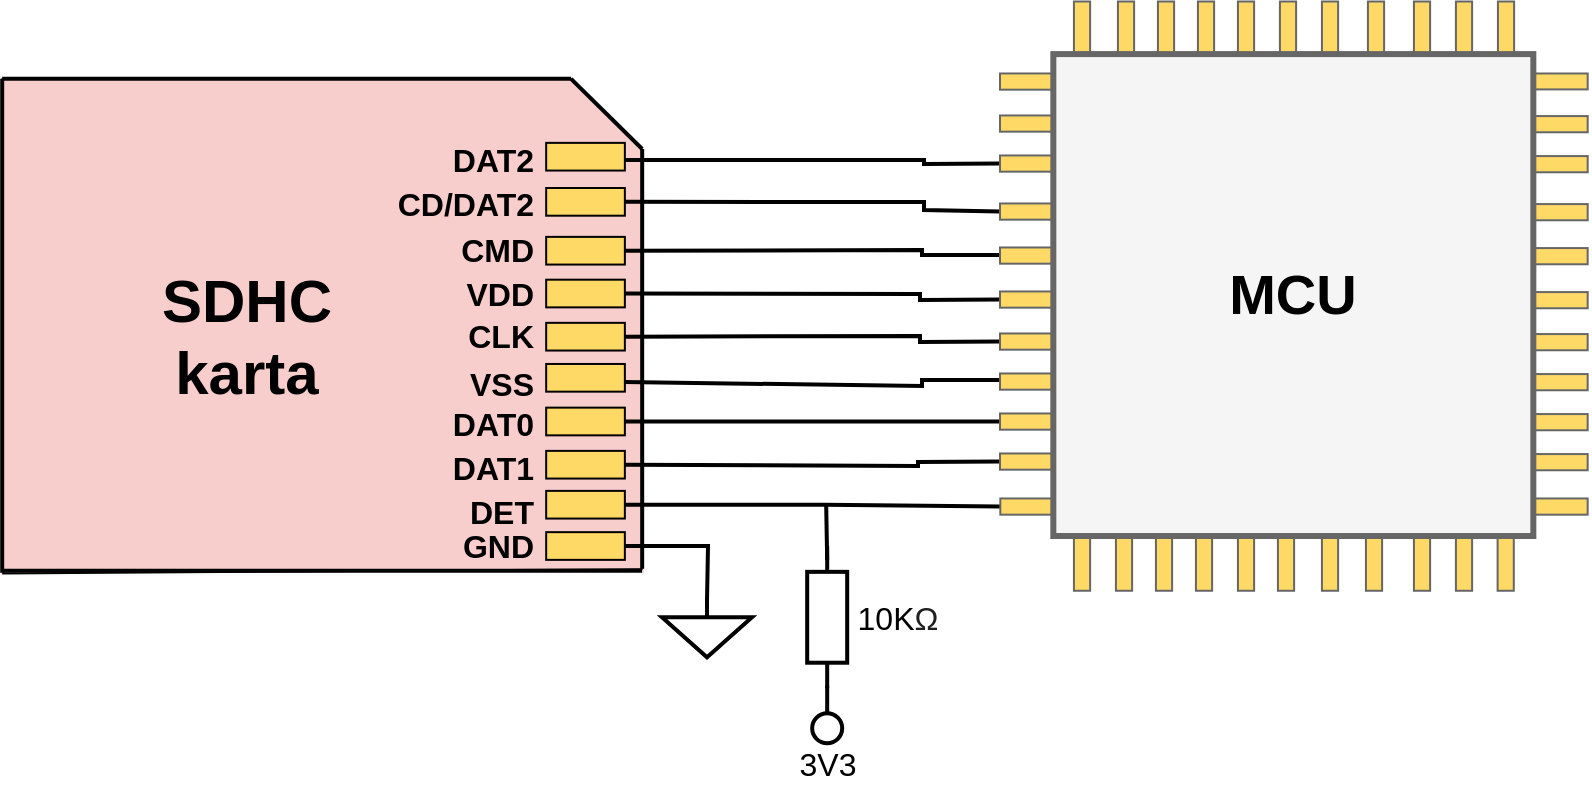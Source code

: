 <mxfile version="26.2.2">
  <diagram name="Page-1" id="grxjmBSZ66YvxdyVK8vT">
    <mxGraphModel dx="1298" dy="765" grid="0" gridSize="10" guides="1" tooltips="1" connect="1" arrows="1" fold="1" page="1" pageScale="1" pageWidth="1169" pageHeight="827" math="0" shadow="0">
      <root>
        <mxCell id="0" />
        <mxCell id="1" parent="0" />
        <mxCell id="pv6o5KpTnsOTxaIWQSOI-92" value="" style="endArrow=none;html=1;rounded=0;strokeWidth=2;" parent="1" edge="1">
          <mxGeometry width="50" height="50" relative="1" as="geometry">
            <mxPoint x="591.09" y="507.43" as="sourcePoint" />
            <mxPoint x="591.59" y="535.14" as="targetPoint" />
          </mxGeometry>
        </mxCell>
        <mxCell id="pv6o5KpTnsOTxaIWQSOI-93" value="" style="pointerEvents=1;verticalLabelPosition=bottom;shadow=0;dashed=0;align=center;html=1;verticalAlign=top;shape=mxgraph.electrical.resistors.resistor_1;rotation=90;strokeWidth=2;" parent="1" vertex="1">
          <mxGeometry x="556.09" y="553.64" width="71" height="20" as="geometry" />
        </mxCell>
        <mxCell id="pv6o5KpTnsOTxaIWQSOI-94" value="&lt;font style=&quot;font-size: 16px;&quot;&gt;10K&lt;/font&gt;&lt;span style=&quot;color: rgb(31, 31, 31); font-family: &amp;quot;Google Sans&amp;quot;, Arial, sans-serif; font-size: 16px; text-align: start; background-color: rgb(255, 255, 255);&quot;&gt;Ω&lt;/span&gt;" style="text;html=1;align=center;verticalAlign=middle;whiteSpace=wrap;rounded=0;" parent="1" vertex="1">
          <mxGeometry x="596.59" y="548.64" width="60" height="30" as="geometry" />
        </mxCell>
        <mxCell id="pv6o5KpTnsOTxaIWQSOI-95" value="&lt;font style=&quot;font-size: 16px;&quot;&gt;3V3&lt;/font&gt;" style="text;html=1;align=center;verticalAlign=middle;whiteSpace=wrap;rounded=0;" parent="1" vertex="1">
          <mxGeometry x="561.59" y="622.14" width="60" height="30" as="geometry" />
        </mxCell>
        <mxCell id="pv6o5KpTnsOTxaIWQSOI-96" value="" style="endArrow=none;html=1;rounded=0;entryX=0.98;entryY=0.5;entryDx=0;entryDy=0;entryPerimeter=0;exitX=0.5;exitY=0;exitDx=0;exitDy=0;strokeWidth=2;" parent="1" source="pv6o5KpTnsOTxaIWQSOI-101" target="pv6o5KpTnsOTxaIWQSOI-93" edge="1">
          <mxGeometry width="50" height="50" relative="1" as="geometry">
            <mxPoint x="591.59" y="609.14" as="sourcePoint" />
            <mxPoint x="603.59" y="560.14" as="targetPoint" />
          </mxGeometry>
        </mxCell>
        <mxCell id="pv6o5KpTnsOTxaIWQSOI-99" value="" style="pointerEvents=1;verticalLabelPosition=bottom;shadow=0;dashed=0;align=center;html=1;verticalAlign=top;shape=mxgraph.electrical.signal_sources.signal_ground;strokeWidth=2;" parent="1" vertex="1">
          <mxGeometry x="509.0" y="553.64" width="45" height="30" as="geometry" />
        </mxCell>
        <mxCell id="pv6o5KpTnsOTxaIWQSOI-101" value="" style="verticalLabelPosition=bottom;shadow=0;dashed=0;align=center;html=1;verticalAlign=top;strokeWidth=2;shape=ellipse;perimeter=ellipsePerimeter;" parent="1" vertex="1">
          <mxGeometry x="584.09" y="611.64" width="15" height="15" as="geometry" />
        </mxCell>
        <mxCell id="pv6o5KpTnsOTxaIWQSOI-102" value="" style="group;fillColor=#f8cecc;strokeColor=#b85450;container=0;" parent="1" vertex="1" connectable="0">
          <mxGeometry x="179.09" y="294.43" width="320" height="247.36" as="geometry" />
        </mxCell>
        <mxCell id="pv6o5KpTnsOTxaIWQSOI-103" value="" style="triangle;whiteSpace=wrap;html=1;rotation=80;strokeColor=#FFFFFF;container=0;" parent="1" vertex="1">
          <mxGeometry x="473.77" y="268" width="58" height="81" as="geometry" />
        </mxCell>
        <mxCell id="pv6o5KpTnsOTxaIWQSOI-105" value="" style="rounded=0;whiteSpace=wrap;html=1;strokeColor=#FFFFFF;container=0;" parent="1" vertex="1">
          <mxGeometry x="455.09" y="540.43" width="44" height="31.69" as="geometry" />
        </mxCell>
        <mxCell id="pv6o5KpTnsOTxaIWQSOI-106" value="" style="rounded=0;whiteSpace=wrap;html=1;strokeColor=#FFFFFF;container=0;" parent="1" vertex="1">
          <mxGeometry x="411.09" y="540.43" width="44" height="31.69" as="geometry" />
        </mxCell>
        <mxCell id="pv6o5KpTnsOTxaIWQSOI-107" value="" style="rounded=0;whiteSpace=wrap;html=1;strokeColor=#FFFFFF;container=0;" parent="1" vertex="1">
          <mxGeometry x="367.09" y="540.43" width="44" height="31.69" as="geometry" />
        </mxCell>
        <mxCell id="pv6o5KpTnsOTxaIWQSOI-108" value="" style="rounded=0;whiteSpace=wrap;html=1;strokeColor=#FFFFFF;container=0;" parent="1" vertex="1">
          <mxGeometry x="323.09" y="540.43" width="44" height="31.69" as="geometry" />
        </mxCell>
        <mxCell id="pv6o5KpTnsOTxaIWQSOI-109" value="" style="rounded=0;whiteSpace=wrap;html=1;strokeColor=#FFFFFF;container=0;" parent="1" vertex="1">
          <mxGeometry x="279.09" y="540.43" width="44" height="31.69" as="geometry" />
        </mxCell>
        <mxCell id="pv6o5KpTnsOTxaIWQSOI-110" value="" style="rounded=0;whiteSpace=wrap;html=1;strokeColor=#FFFFFF;container=0;" parent="1" vertex="1">
          <mxGeometry x="235.09" y="540.43" width="44" height="31.69" as="geometry" />
        </mxCell>
        <mxCell id="pv6o5KpTnsOTxaIWQSOI-111" value="" style="rounded=0;whiteSpace=wrap;html=1;strokeColor=#FFFFFF;container=0;" parent="1" vertex="1">
          <mxGeometry x="201.09" y="540.43" width="44" height="31.69" as="geometry" />
        </mxCell>
        <mxCell id="pv6o5KpTnsOTxaIWQSOI-112" value="" style="rounded=0;whiteSpace=wrap;html=1;strokeColor=#FFFFFF;container=0;" parent="1" vertex="1">
          <mxGeometry x="179.09" y="540.43" width="44" height="31.69" as="geometry" />
        </mxCell>
        <mxCell id="pv6o5KpTnsOTxaIWQSOI-113" value="" style="endArrow=none;html=1;rounded=0;exitX=1;exitY=0;exitDx=0;exitDy=0;strokeWidth=2;" parent="1" source="pv6o5KpTnsOTxaIWQSOI-105" edge="1">
          <mxGeometry width="50" height="50" relative="1" as="geometry">
            <mxPoint x="364.09" y="573.43" as="sourcePoint" />
            <mxPoint x="179.09" y="540.43" as="targetPoint" />
          </mxGeometry>
        </mxCell>
        <mxCell id="pv6o5KpTnsOTxaIWQSOI-114" value="" style="endArrow=none;html=1;rounded=0;exitX=-0.002;exitY=0.014;exitDx=0;exitDy=0;exitPerimeter=0;" parent="1" source="pv6o5KpTnsOTxaIWQSOI-112" edge="1">
          <mxGeometry width="50" height="50" relative="1" as="geometry">
            <mxPoint x="179.09" y="540.43" as="sourcePoint" />
            <mxPoint x="179.09" y="518.43" as="targetPoint" />
          </mxGeometry>
        </mxCell>
        <mxCell id="pv6o5KpTnsOTxaIWQSOI-3" value="" style="rounded=0;whiteSpace=wrap;html=1;container=0;fillColor=#FFD966;strokeColor=#000000;" parent="1" vertex="1">
          <mxGeometry x="451.09" y="326.43" width="39.34" height="13.85" as="geometry" />
        </mxCell>
        <mxCell id="pv6o5KpTnsOTxaIWQSOI-10" value="" style="endArrow=none;html=1;rounded=0;entryX=0;entryY=1;entryDx=0;entryDy=0;strokeWidth=2;" parent="1" edge="1">
          <mxGeometry width="50" height="50" relative="1" as="geometry">
            <mxPoint x="179.09" y="541.43" as="sourcePoint" />
            <mxPoint x="179.09" y="294.43" as="targetPoint" />
          </mxGeometry>
        </mxCell>
        <mxCell id="pv6o5KpTnsOTxaIWQSOI-11" value="" style="endArrow=none;html=1;rounded=0;exitX=1;exitY=1;exitDx=0;exitDy=0;" parent="1" edge="1">
          <mxGeometry width="50" height="50" relative="1" as="geometry">
            <mxPoint x="179.09" y="541.79" as="sourcePoint" />
            <mxPoint x="499.09" y="539.6" as="targetPoint" />
          </mxGeometry>
        </mxCell>
        <mxCell id="pv6o5KpTnsOTxaIWQSOI-12" value="" style="endArrow=none;html=1;rounded=0;strokeWidth=2;" parent="1" edge="1">
          <mxGeometry width="50" height="50" relative="1" as="geometry">
            <mxPoint x="179.09" y="294.43" as="sourcePoint" />
            <mxPoint x="463.534" y="294.43" as="targetPoint" />
          </mxGeometry>
        </mxCell>
        <mxCell id="pv6o5KpTnsOTxaIWQSOI-13" value="" style="endArrow=none;html=1;rounded=0;strokeWidth=2;" parent="1" edge="1">
          <mxGeometry width="50" height="50" relative="1" as="geometry">
            <mxPoint x="499.09" y="329.478" as="sourcePoint" />
            <mxPoint x="463.534" y="294.43" as="targetPoint" />
          </mxGeometry>
        </mxCell>
        <mxCell id="pv6o5KpTnsOTxaIWQSOI-14" value="" style="endArrow=none;html=1;rounded=0;strokeWidth=2;" parent="1" edge="1">
          <mxGeometry width="50" height="50" relative="1" as="geometry">
            <mxPoint x="499.09" y="539.43" as="sourcePoint" />
            <mxPoint x="499.09" y="329.478" as="targetPoint" />
          </mxGeometry>
        </mxCell>
        <mxCell id="pv6o5KpTnsOTxaIWQSOI-67" value="&lt;font style=&quot;font-size: 30px;&quot;&gt;&lt;b style=&quot;&quot;&gt;SDHC&lt;/b&gt;&lt;/font&gt;&lt;div&gt;&lt;font style=&quot;font-size: 30px;&quot;&gt;&lt;b style=&quot;&quot;&gt;karta&lt;/b&gt;&lt;/font&gt;&lt;/div&gt;" style="text;html=1;align=center;verticalAlign=middle;whiteSpace=wrap;rounded=0;container=0;" parent="1" vertex="1">
          <mxGeometry x="198.59" y="367.06" width="205" height="112.56" as="geometry" />
        </mxCell>
        <mxCell id="pv6o5KpTnsOTxaIWQSOI-77" value="&lt;b&gt;&lt;font style=&quot;font-size: 16px;&quot;&gt;DAT2&lt;/font&gt;&lt;/b&gt;" style="text;html=1;align=right;verticalAlign=middle;whiteSpace=wrap;rounded=0;container=0;" parent="1" vertex="1">
          <mxGeometry x="387.09" y="318.282" width="60" height="32.471" as="geometry" />
        </mxCell>
        <mxCell id="pv6o5KpTnsOTxaIWQSOI-78" value="&lt;b&gt;&lt;font style=&quot;font-size: 16px;&quot;&gt;CD/DAT2&lt;/font&gt;&lt;/b&gt;" style="text;html=1;align=right;verticalAlign=middle;whiteSpace=wrap;rounded=0;container=0;" parent="1" vertex="1">
          <mxGeometry x="371.09" y="340.959" width="76" height="32.471" as="geometry" />
        </mxCell>
        <mxCell id="pv6o5KpTnsOTxaIWQSOI-79" value="&lt;span style=&quot;font-size: 16px;&quot;&gt;&lt;b&gt;CMD&lt;/b&gt;&lt;/span&gt;" style="text;html=1;align=right;verticalAlign=middle;whiteSpace=wrap;rounded=0;container=0;" parent="1" vertex="1">
          <mxGeometry x="371.09" y="364.121" width="76" height="32.471" as="geometry" />
        </mxCell>
        <mxCell id="pv6o5KpTnsOTxaIWQSOI-80" value="&lt;span style=&quot;font-size: 16px;&quot;&gt;&lt;b&gt;VDD&lt;/b&gt;&lt;/span&gt;" style="text;html=1;align=right;verticalAlign=middle;whiteSpace=wrap;rounded=0;container=0;" parent="1" vertex="1">
          <mxGeometry x="371.09" y="385.531" width="76" height="32.471" as="geometry" />
        </mxCell>
        <mxCell id="pv6o5KpTnsOTxaIWQSOI-81" value="&lt;span style=&quot;font-size: 16px;&quot;&gt;&lt;b&gt;CLK&lt;/b&gt;&lt;/span&gt;" style="text;html=1;align=right;verticalAlign=middle;whiteSpace=wrap;rounded=0;container=0;" parent="1" vertex="1">
          <mxGeometry x="371.09" y="407.106" width="76" height="32.471" as="geometry" />
        </mxCell>
        <mxCell id="pv6o5KpTnsOTxaIWQSOI-82" value="&lt;span style=&quot;font-size: 16px;&quot;&gt;&lt;b&gt;VSS&lt;/b&gt;&lt;/span&gt;" style="text;html=1;align=right;verticalAlign=middle;whiteSpace=wrap;rounded=0;container=0;" parent="1" vertex="1">
          <mxGeometry x="371.09" y="430.269" width="76" height="32.471" as="geometry" />
        </mxCell>
        <mxCell id="pv6o5KpTnsOTxaIWQSOI-83" value="&lt;span style=&quot;font-size: 16px;&quot;&gt;&lt;b&gt;DAT0&lt;/b&gt;&lt;/span&gt;" style="text;html=1;align=right;verticalAlign=middle;whiteSpace=wrap;rounded=0;container=0;" parent="1" vertex="1">
          <mxGeometry x="371.09" y="450.834" width="76" height="32.471" as="geometry" />
        </mxCell>
        <mxCell id="pv6o5KpTnsOTxaIWQSOI-84" value="&lt;span style=&quot;font-size: 16px;&quot;&gt;&lt;b&gt;DAT1&lt;/b&gt;&lt;/span&gt;" style="text;html=1;align=right;verticalAlign=middle;whiteSpace=wrap;rounded=0;container=0;" parent="1" vertex="1">
          <mxGeometry x="371.09" y="472.671" width="76" height="32.471" as="geometry" />
        </mxCell>
        <mxCell id="pv6o5KpTnsOTxaIWQSOI-90" value="&lt;span style=&quot;font-size: 16px;&quot;&gt;&lt;b&gt;DET&lt;/b&gt;&lt;/span&gt;" style="text;html=1;align=right;verticalAlign=middle;whiteSpace=wrap;rounded=0;container=0;" parent="1" vertex="1">
          <mxGeometry x="371.09" y="494.277" width="76" height="32.471" as="geometry" />
        </mxCell>
        <mxCell id="pv6o5KpTnsOTxaIWQSOI-97" value="&lt;span style=&quot;font-size: 16px;&quot;&gt;&lt;b&gt;GND&lt;/b&gt;&lt;/span&gt;" style="text;html=1;align=right;verticalAlign=middle;whiteSpace=wrap;rounded=0;rotation=0;container=0;" parent="1" vertex="1">
          <mxGeometry x="371.09" y="511.767" width="76" height="32.471" as="geometry" />
        </mxCell>
        <mxCell id="qsifdUUwygnSzQHQDBGr-3" value="" style="rounded=0;whiteSpace=wrap;html=1;container=0;fillColor=#FFD966;strokeColor=#000000;" vertex="1" parent="1">
          <mxGeometry x="451.09" y="349" width="39.34" height="13.85" as="geometry" />
        </mxCell>
        <mxCell id="qsifdUUwygnSzQHQDBGr-4" value="" style="rounded=0;whiteSpace=wrap;html=1;container=0;fillColor=#FFD966;strokeColor=#000000;" vertex="1" parent="1">
          <mxGeometry x="451.09" y="373.43" width="39.34" height="13.85" as="geometry" />
        </mxCell>
        <mxCell id="qsifdUUwygnSzQHQDBGr-5" value="" style="rounded=0;whiteSpace=wrap;html=1;container=0;fillColor=#FFD966;strokeColor=#000000;" vertex="1" parent="1">
          <mxGeometry x="451.09" y="394.84" width="39.34" height="13.85" as="geometry" />
        </mxCell>
        <mxCell id="qsifdUUwygnSzQHQDBGr-7" value="" style="rounded=0;whiteSpace=wrap;html=1;container=0;fillColor=#FFD966;strokeColor=#000000;" vertex="1" parent="1">
          <mxGeometry x="451.09" y="416.42" width="39.34" height="13.85" as="geometry" />
        </mxCell>
        <mxCell id="qsifdUUwygnSzQHQDBGr-8" value="" style="rounded=0;whiteSpace=wrap;html=1;container=0;fillColor=#FFD966;strokeColor=#000000;" vertex="1" parent="1">
          <mxGeometry x="451.09" y="436.98" width="39.34" height="13.85" as="geometry" />
        </mxCell>
        <mxCell id="qsifdUUwygnSzQHQDBGr-9" value="" style="rounded=0;whiteSpace=wrap;html=1;container=0;fillColor=#FFD966;strokeColor=#000000;" vertex="1" parent="1">
          <mxGeometry x="451.09" y="458.82" width="39.34" height="13.85" as="geometry" />
        </mxCell>
        <mxCell id="qsifdUUwygnSzQHQDBGr-10" value="" style="rounded=0;whiteSpace=wrap;html=1;container=0;fillColor=#FFD966;strokeColor=#000000;" vertex="1" parent="1">
          <mxGeometry x="451.09" y="480.43" width="39.34" height="13.85" as="geometry" />
        </mxCell>
        <mxCell id="qsifdUUwygnSzQHQDBGr-11" value="" style="rounded=0;whiteSpace=wrap;html=1;container=0;fillColor=#FFD966;strokeColor=#000000;" vertex="1" parent="1">
          <mxGeometry x="451.09" y="500.43" width="39.34" height="13.85" as="geometry" />
        </mxCell>
        <mxCell id="qsifdUUwygnSzQHQDBGr-12" value="" style="rounded=0;whiteSpace=wrap;html=1;container=0;fillColor=#FFD966;strokeColor=#000000;" vertex="1" parent="1">
          <mxGeometry x="451.09" y="521.08" width="39.34" height="13.85" as="geometry" />
        </mxCell>
        <mxCell id="qsifdUUwygnSzQHQDBGr-14" value="" style="endArrow=none;html=1;rounded=0;strokeWidth=2;entryX=0;entryY=0.5;entryDx=0;entryDy=0;exitX=1;exitY=0.5;exitDx=0;exitDy=0;" edge="1" parent="1" source="qsifdUUwygnSzQHQDBGr-10" target="pv6o5KpTnsOTxaIWQSOI-36">
          <mxGeometry width="50" height="50" relative="1" as="geometry">
            <mxPoint x="509.09" y="516.43" as="sourcePoint" />
            <mxPoint x="688" y="518" as="targetPoint" />
            <Array as="points">
              <mxPoint x="637" y="488" />
              <mxPoint x="637" y="486" />
            </Array>
          </mxGeometry>
        </mxCell>
        <mxCell id="qsifdUUwygnSzQHQDBGr-15" value="" style="endArrow=none;html=1;rounded=0;strokeWidth=2;entryX=0;entryY=0.5;entryDx=0;entryDy=0;exitX=1;exitY=0.5;exitDx=0;exitDy=0;" edge="1" parent="1" source="qsifdUUwygnSzQHQDBGr-9">
          <mxGeometry width="50" height="50" relative="1" as="geometry">
            <mxPoint x="490.43" y="466.71" as="sourcePoint" />
            <mxPoint x="678.43" y="465.71" as="targetPoint" />
            <Array as="points" />
          </mxGeometry>
        </mxCell>
        <mxCell id="qsifdUUwygnSzQHQDBGr-16" value="" style="endArrow=none;html=1;rounded=0;strokeWidth=2;entryX=0;entryY=0.5;entryDx=0;entryDy=0;exitX=1;exitY=0.5;exitDx=0;exitDy=0;" edge="1" parent="1">
          <mxGeometry width="50" height="50" relative="1" as="geometry">
            <mxPoint x="490" y="446" as="sourcePoint" />
            <mxPoint x="678" y="445" as="targetPoint" />
            <Array as="points">
              <mxPoint x="639" y="448" />
              <mxPoint x="639" y="445" />
            </Array>
          </mxGeometry>
        </mxCell>
        <mxCell id="qsifdUUwygnSzQHQDBGr-17" value="" style="endArrow=none;html=1;rounded=0;strokeWidth=2;entryX=0;entryY=0.5;entryDx=0;entryDy=0;exitX=1;exitY=0.5;exitDx=0;exitDy=0;" edge="1" parent="1" source="qsifdUUwygnSzQHQDBGr-7" target="pv6o5KpTnsOTxaIWQSOI-34">
          <mxGeometry width="50" height="50" relative="1" as="geometry">
            <mxPoint x="490" y="426" as="sourcePoint" />
            <mxPoint x="678" y="425" as="targetPoint" />
            <Array as="points">
              <mxPoint x="638" y="423" />
              <mxPoint x="638" y="426" />
            </Array>
          </mxGeometry>
        </mxCell>
        <mxCell id="qsifdUUwygnSzQHQDBGr-18" value="" style="endArrow=none;html=1;rounded=0;strokeWidth=2;entryX=0;entryY=0.5;entryDx=0;entryDy=0;exitX=1;exitY=0.5;exitDx=0;exitDy=0;" edge="1" parent="1" source="qsifdUUwygnSzQHQDBGr-5" target="pv6o5KpTnsOTxaIWQSOI-33">
          <mxGeometry width="50" height="50" relative="1" as="geometry">
            <mxPoint x="490" y="405.11" as="sourcePoint" />
            <mxPoint x="678" y="404.11" as="targetPoint" />
            <Array as="points">
              <mxPoint x="638" y="402" />
              <mxPoint x="638" y="405" />
            </Array>
          </mxGeometry>
        </mxCell>
        <mxCell id="qsifdUUwygnSzQHQDBGr-19" value="" style="endArrow=none;html=1;rounded=0;strokeWidth=2;entryX=0;entryY=0.5;entryDx=0;entryDy=0;exitX=1;exitY=0.5;exitDx=0;exitDy=0;" edge="1" parent="1" source="qsifdUUwygnSzQHQDBGr-4">
          <mxGeometry width="50" height="50" relative="1" as="geometry">
            <mxPoint x="490" y="383.53" as="sourcePoint" />
            <mxPoint x="678" y="382.53" as="targetPoint" />
            <Array as="points">
              <mxPoint x="639" y="380" />
              <mxPoint x="639" y="382.53" />
            </Array>
          </mxGeometry>
        </mxCell>
        <mxCell id="qsifdUUwygnSzQHQDBGr-20" value="" style="endArrow=none;html=1;rounded=0;strokeWidth=2;entryX=0;entryY=0.5;entryDx=0;entryDy=0;exitX=1;exitY=0.5;exitDx=0;exitDy=0;" edge="1" parent="1" source="qsifdUUwygnSzQHQDBGr-3" target="pv6o5KpTnsOTxaIWQSOI-40">
          <mxGeometry width="50" height="50" relative="1" as="geometry">
            <mxPoint x="490" y="360.85" as="sourcePoint" />
            <mxPoint x="678" y="359.85" as="targetPoint" />
            <Array as="points">
              <mxPoint x="640" y="356" />
              <mxPoint x="640" y="360" />
            </Array>
          </mxGeometry>
        </mxCell>
        <mxCell id="qsifdUUwygnSzQHQDBGr-21" value="" style="endArrow=none;html=1;rounded=0;strokeWidth=2;entryX=0;entryY=0.5;entryDx=0;entryDy=0;" edge="1" parent="1" target="pv6o5KpTnsOTxaIWQSOI-32">
          <mxGeometry width="50" height="50" relative="1" as="geometry">
            <mxPoint x="490" y="335" as="sourcePoint" />
            <mxPoint x="678" y="337.28" as="targetPoint" />
            <Array as="points">
              <mxPoint x="640" y="335" />
              <mxPoint x="640" y="337" />
            </Array>
          </mxGeometry>
        </mxCell>
        <mxCell id="pv6o5KpTnsOTxaIWQSOI-91" value="" style="endArrow=none;html=1;rounded=0;strokeWidth=2;entryX=0;entryY=0.5;entryDx=0;entryDy=0;exitX=1;exitY=0.5;exitDx=0;exitDy=0;" parent="1" source="qsifdUUwygnSzQHQDBGr-11" target="pv6o5KpTnsOTxaIWQSOI-37" edge="1">
          <mxGeometry width="50" height="50" relative="1" as="geometry">
            <mxPoint x="499.09" y="506.43" as="sourcePoint" />
            <mxPoint x="665.09" y="512.43" as="targetPoint" />
            <Array as="points">
              <mxPoint x="590.09" y="507.43" />
            </Array>
          </mxGeometry>
        </mxCell>
        <mxCell id="pv6o5KpTnsOTxaIWQSOI-98" value="" style="endArrow=none;html=1;rounded=0;exitX=0.5;exitY=0.054;exitDx=0;exitDy=0;exitPerimeter=0;entryX=1;entryY=0.5;entryDx=0;entryDy=0;strokeWidth=2;" parent="1" source="pv6o5KpTnsOTxaIWQSOI-99" target="qsifdUUwygnSzQHQDBGr-12" edge="1">
          <mxGeometry width="50" height="50" relative="1" as="geometry">
            <mxPoint x="129.09" y="561.43" as="sourcePoint" />
            <mxPoint x="472.42" y="527.81" as="targetPoint" />
            <Array as="points">
              <mxPoint x="532" y="528" />
            </Array>
          </mxGeometry>
        </mxCell>
        <mxCell id="pv6o5KpTnsOTxaIWQSOI-66" value="" style="group;fillColor=default;" parent="1" vertex="1" connectable="0">
          <mxGeometry x="678" y="256.005" width="293.34" height="292.667" as="geometry" />
        </mxCell>
        <mxCell id="pv6o5KpTnsOTxaIWQSOI-30" value="" style="rounded=0;whiteSpace=wrap;html=1;fillColor=#FFD966;container=0;strokeColor=#666666;" parent="pv6o5KpTnsOTxaIWQSOI-66" vertex="1">
          <mxGeometry y="35.736" width="26.667" height="8.095" as="geometry" />
        </mxCell>
        <mxCell id="pv6o5KpTnsOTxaIWQSOI-31" value="" style="rounded=0;whiteSpace=wrap;html=1;fillColor=#FFD966;container=0;strokeColor=#666666;" parent="pv6o5KpTnsOTxaIWQSOI-66" vertex="1">
          <mxGeometry y="56.736" width="26.667" height="8.095" as="geometry" />
        </mxCell>
        <mxCell id="pv6o5KpTnsOTxaIWQSOI-37" value="" style="rounded=0;whiteSpace=wrap;html=1;fillColor=#FFD966;strokeColor=#666666;container=0;" parent="pv6o5KpTnsOTxaIWQSOI-66" vertex="1">
          <mxGeometry x="0.16" y="248.236" width="26.667" height="8.095" as="geometry" />
        </mxCell>
        <mxCell id="pv6o5KpTnsOTxaIWQSOI-17" value="" style="rounded=0;whiteSpace=wrap;html=1;container=0;fillColor=#FFD966;strokeColor=#666666;" parent="pv6o5KpTnsOTxaIWQSOI-66" vertex="1">
          <mxGeometry x="267.17" y="35.74" width="26.67" height="7.96" as="geometry" />
        </mxCell>
        <mxCell id="pv6o5KpTnsOTxaIWQSOI-18" value="" style="rounded=0;whiteSpace=wrap;html=1;container=0;fillColor=#FFD966;strokeColor=#666666;" parent="pv6o5KpTnsOTxaIWQSOI-66" vertex="1">
          <mxGeometry x="267.17" y="57.036" width="26.667" height="8.095" as="geometry" />
        </mxCell>
        <mxCell id="pv6o5KpTnsOTxaIWQSOI-20" value="" style="rounded=0;whiteSpace=wrap;html=1;container=0;fillColor=#FFD966;strokeColor=#666666;" parent="pv6o5KpTnsOTxaIWQSOI-66" vertex="1">
          <mxGeometry x="267.17" y="77.036" width="26.667" height="8.095" as="geometry" />
        </mxCell>
        <mxCell id="pv6o5KpTnsOTxaIWQSOI-21" value="" style="rounded=0;whiteSpace=wrap;html=1;container=0;fillColor=#FFD966;strokeColor=#666666;" parent="pv6o5KpTnsOTxaIWQSOI-66" vertex="1">
          <mxGeometry x="267.17" y="145.036" width="26.667" height="8.095" as="geometry" />
        </mxCell>
        <mxCell id="pv6o5KpTnsOTxaIWQSOI-22" value="" style="rounded=0;whiteSpace=wrap;html=1;container=0;fillColor=#FFD966;strokeColor=#666666;" parent="pv6o5KpTnsOTxaIWQSOI-66" vertex="1">
          <mxGeometry x="267.17" y="166.036" width="26.667" height="8.095" as="geometry" />
        </mxCell>
        <mxCell id="pv6o5KpTnsOTxaIWQSOI-23" value="" style="rounded=0;whiteSpace=wrap;html=1;container=0;fillColor=#FFD966;strokeColor=#666666;" parent="pv6o5KpTnsOTxaIWQSOI-66" vertex="1">
          <mxGeometry x="267.17" y="186.036" width="26.667" height="8.095" as="geometry" />
        </mxCell>
        <mxCell id="pv6o5KpTnsOTxaIWQSOI-25" value="" style="rounded=0;whiteSpace=wrap;html=1;container=0;fillColor=#FFD966;strokeColor=#666666;" parent="pv6o5KpTnsOTxaIWQSOI-66" vertex="1">
          <mxGeometry x="267.17" y="226.036" width="26.667" height="8.095" as="geometry" />
        </mxCell>
        <mxCell id="pv6o5KpTnsOTxaIWQSOI-26" value="" style="rounded=0;whiteSpace=wrap;html=1;container=0;fillColor=#FFD966;strokeColor=#666666;strokeWidth=1;" parent="pv6o5KpTnsOTxaIWQSOI-66" vertex="1">
          <mxGeometry x="267.17" y="248.236" width="26.667" height="8.095" as="geometry" />
        </mxCell>
        <mxCell id="pv6o5KpTnsOTxaIWQSOI-27" value="" style="rounded=0;whiteSpace=wrap;html=1;container=0;fillColor=#FFD966;strokeColor=#666666;" parent="pv6o5KpTnsOTxaIWQSOI-66" vertex="1">
          <mxGeometry x="267.17" y="123.036" width="26.667" height="8.095" as="geometry" />
        </mxCell>
        <mxCell id="pv6o5KpTnsOTxaIWQSOI-28" value="" style="rounded=0;whiteSpace=wrap;html=1;container=0;fillColor=#FFD966;strokeColor=#666666;" parent="pv6o5KpTnsOTxaIWQSOI-66" vertex="1">
          <mxGeometry x="267.17" y="206.036" width="26.667" height="8.095" as="geometry" />
        </mxCell>
        <mxCell id="pv6o5KpTnsOTxaIWQSOI-29" value="" style="rounded=0;whiteSpace=wrap;html=1;container=0;fillColor=#FFD966;strokeColor=#666666;" parent="pv6o5KpTnsOTxaIWQSOI-66" vertex="1">
          <mxGeometry x="267.17" y="101.036" width="26.667" height="8.095" as="geometry" />
        </mxCell>
        <mxCell id="pv6o5KpTnsOTxaIWQSOI-43" value="" style="rounded=0;whiteSpace=wrap;html=1;rotation=90;container=0;fillColor=#FFD966;strokeColor=#666666;" parent="pv6o5KpTnsOTxaIWQSOI-66" vertex="1">
          <mxGeometry x="239.51" y="276.996" width="26.667" height="8.095" as="geometry" />
        </mxCell>
        <mxCell id="pv6o5KpTnsOTxaIWQSOI-44" value="" style="rounded=0;whiteSpace=wrap;html=1;rotation=90;container=0;fillColor=#FFD966;strokeColor=#666666;" parent="pv6o5KpTnsOTxaIWQSOI-66" vertex="1">
          <mxGeometry x="218.67" y="276.996" width="26.667" height="8.095" as="geometry" />
        </mxCell>
        <mxCell id="pv6o5KpTnsOTxaIWQSOI-45" value="" style="rounded=0;whiteSpace=wrap;html=1;rotation=90;container=0;strokeColor=#666666;fillColor=#FFD966;" parent="pv6o5KpTnsOTxaIWQSOI-66" vertex="1">
          <mxGeometry x="197.67" y="276.996" width="26.667" height="8.095" as="geometry" />
        </mxCell>
        <mxCell id="pv6o5KpTnsOTxaIWQSOI-46" value="" style="rounded=0;whiteSpace=wrap;html=1;rotation=90;container=0;fillColor=#FFD966;strokeColor=#666666;" parent="pv6o5KpTnsOTxaIWQSOI-66" vertex="1">
          <mxGeometry x="129.67" y="276.996" width="26.667" height="8.095" as="geometry" />
        </mxCell>
        <mxCell id="pv6o5KpTnsOTxaIWQSOI-47" value="" style="rounded=0;whiteSpace=wrap;html=1;rotation=90;container=0;fillColor=#FFD966;strokeColor=#666666;" parent="pv6o5KpTnsOTxaIWQSOI-66" vertex="1">
          <mxGeometry x="109.67" y="276.996" width="26.667" height="8.095" as="geometry" />
        </mxCell>
        <mxCell id="pv6o5KpTnsOTxaIWQSOI-48" value="" style="rounded=0;whiteSpace=wrap;html=1;rotation=90;container=0;fillColor=#FFD966;strokeColor=#666666;" parent="pv6o5KpTnsOTxaIWQSOI-66" vertex="1">
          <mxGeometry x="88.67" y="276.996" width="26.667" height="8.095" as="geometry" />
        </mxCell>
        <mxCell id="pv6o5KpTnsOTxaIWQSOI-49" value="" style="rounded=0;whiteSpace=wrap;html=1;rotation=90;container=0;fillColor=#FFD966;strokeColor=#666666;" parent="pv6o5KpTnsOTxaIWQSOI-66" vertex="1">
          <mxGeometry x="48.67" y="276.996" width="26.667" height="8.095" as="geometry" />
        </mxCell>
        <mxCell id="pv6o5KpTnsOTxaIWQSOI-50" value="" style="rounded=0;whiteSpace=wrap;html=1;rotation=90;container=0;fillColor=#FFD966;strokeColor=#666666;" parent="pv6o5KpTnsOTxaIWQSOI-66" vertex="1">
          <mxGeometry x="27.67" y="276.996" width="26.667" height="8.095" as="geometry" />
        </mxCell>
        <mxCell id="pv6o5KpTnsOTxaIWQSOI-51" value="" style="rounded=0;whiteSpace=wrap;html=1;rotation=90;container=0;fillColor=#FFD966;strokeColor=#666666;" parent="pv6o5KpTnsOTxaIWQSOI-66" vertex="1">
          <mxGeometry x="151.67" y="276.996" width="26.667" height="8.095" as="geometry" />
        </mxCell>
        <mxCell id="pv6o5KpTnsOTxaIWQSOI-52" value="" style="rounded=0;whiteSpace=wrap;html=1;rotation=90;container=0;fillColor=#FFD966;strokeColor=#666666;" parent="pv6o5KpTnsOTxaIWQSOI-66" vertex="1">
          <mxGeometry x="68.67" y="276.996" width="26.667" height="8.095" as="geometry" />
        </mxCell>
        <mxCell id="pv6o5KpTnsOTxaIWQSOI-53" value="" style="rounded=0;whiteSpace=wrap;html=1;rotation=90;container=0;fillColor=#FFD966;strokeColor=#666666;" parent="pv6o5KpTnsOTxaIWQSOI-66" vertex="1">
          <mxGeometry x="173.67" y="276.996" width="26.667" height="8.095" as="geometry" />
        </mxCell>
        <mxCell id="pv6o5KpTnsOTxaIWQSOI-54" value="" style="group;rotation=90;fillColor=default;container=0;" parent="pv6o5KpTnsOTxaIWQSOI-66" vertex="1" connectable="0">
          <mxGeometry x="133.67" y="-96.964" width="26.667" height="220.595" as="geometry" />
        </mxCell>
        <mxCell id="pv6o5KpTnsOTxaIWQSOI-55" value="" style="rounded=0;whiteSpace=wrap;html=1;rotation=90;container=0;fillColor=#FFD966;strokeColor=#666666;" parent="pv6o5KpTnsOTxaIWQSOI-66" vertex="1">
          <mxGeometry x="239.67" y="9.036" width="26.667" height="8.095" as="geometry" />
        </mxCell>
        <mxCell id="pv6o5KpTnsOTxaIWQSOI-56" value="" style="rounded=0;whiteSpace=wrap;html=1;rotation=90;container=0;fillColor=#FFD966;strokeColor=#666666;" parent="pv6o5KpTnsOTxaIWQSOI-66" vertex="1">
          <mxGeometry x="218.67" y="9.036" width="26.667" height="8.095" as="geometry" />
        </mxCell>
        <mxCell id="pv6o5KpTnsOTxaIWQSOI-57" value="" style="rounded=0;whiteSpace=wrap;html=1;rotation=90;container=0;fillColor=#FFD966;strokeColor=#666666;" parent="pv6o5KpTnsOTxaIWQSOI-66" vertex="1">
          <mxGeometry x="197.67" y="9.036" width="26.667" height="8.095" as="geometry" />
        </mxCell>
        <mxCell id="pv6o5KpTnsOTxaIWQSOI-58" value="" style="rounded=0;whiteSpace=wrap;html=1;rotation=90;container=0;fillColor=#FFD966;strokeColor=#666666;" parent="pv6o5KpTnsOTxaIWQSOI-66" vertex="1">
          <mxGeometry x="130.67" y="9.036" width="26.667" height="8.095" as="geometry" />
        </mxCell>
        <mxCell id="pv6o5KpTnsOTxaIWQSOI-59" value="" style="rounded=0;whiteSpace=wrap;html=1;rotation=90;container=0;fillColor=#FFD966;strokeColor=#666666;" parent="pv6o5KpTnsOTxaIWQSOI-66" vertex="1">
          <mxGeometry x="109.67" y="9.036" width="26.667" height="8.095" as="geometry" />
        </mxCell>
        <mxCell id="pv6o5KpTnsOTxaIWQSOI-60" value="" style="rounded=0;whiteSpace=wrap;html=1;rotation=90;container=0;fillColor=#FFD966;strokeColor=#666666;" parent="pv6o5KpTnsOTxaIWQSOI-66" vertex="1">
          <mxGeometry x="89.67" y="9.036" width="26.667" height="8.095" as="geometry" />
        </mxCell>
        <mxCell id="pv6o5KpTnsOTxaIWQSOI-61" value="" style="rounded=0;whiteSpace=wrap;html=1;rotation=90;container=0;fillColor=#FFD966;strokeColor=#666666;" parent="pv6o5KpTnsOTxaIWQSOI-66" vertex="1">
          <mxGeometry x="49.67" y="9.036" width="26.667" height="8.095" as="geometry" />
        </mxCell>
        <mxCell id="pv6o5KpTnsOTxaIWQSOI-62" value="" style="rounded=0;whiteSpace=wrap;html=1;rotation=90;container=0;fillColor=#FFD966;strokeColor=#666666;" parent="pv6o5KpTnsOTxaIWQSOI-66" vertex="1">
          <mxGeometry x="27.67" y="9.036" width="26.667" height="8.095" as="geometry" />
        </mxCell>
        <mxCell id="pv6o5KpTnsOTxaIWQSOI-63" value="" style="rounded=0;whiteSpace=wrap;html=1;rotation=90;container=0;fillColor=#FFD966;strokeColor=#666666;" parent="pv6o5KpTnsOTxaIWQSOI-66" vertex="1">
          <mxGeometry x="151.67" y="9.036" width="26.667" height="8.095" as="geometry" />
        </mxCell>
        <mxCell id="pv6o5KpTnsOTxaIWQSOI-64" value="" style="rounded=0;whiteSpace=wrap;html=1;rotation=90;container=0;fillColor=#FFD966;strokeColor=#666666;" parent="pv6o5KpTnsOTxaIWQSOI-66" vertex="1">
          <mxGeometry x="69.67" y="9.036" width="26.667" height="8.095" as="geometry" />
        </mxCell>
        <mxCell id="pv6o5KpTnsOTxaIWQSOI-65" value="" style="rounded=0;whiteSpace=wrap;html=1;rotation=90;container=0;fillColor=#FFD966;strokeColor=#666666;" parent="pv6o5KpTnsOTxaIWQSOI-66" vertex="1">
          <mxGeometry x="174.67" y="9.036" width="26.667" height="8.095" as="geometry" />
        </mxCell>
        <mxCell id="pv6o5KpTnsOTxaIWQSOI-36" value="" style="rounded=0;whiteSpace=wrap;html=1;fillColor=#FFD966;container=0;strokeColor=#666666;" parent="pv6o5KpTnsOTxaIWQSOI-66" vertex="1">
          <mxGeometry y="225.736" width="26.667" height="8.095" as="geometry" />
        </mxCell>
        <mxCell id="pv6o5KpTnsOTxaIWQSOI-39" value="" style="rounded=0;whiteSpace=wrap;html=1;fillColor=#FFD966;container=0;strokeColor=#666666;" parent="pv6o5KpTnsOTxaIWQSOI-66" vertex="1">
          <mxGeometry y="205.736" width="26.667" height="8.095" as="geometry" />
        </mxCell>
        <mxCell id="pv6o5KpTnsOTxaIWQSOI-35" value="" style="rounded=0;whiteSpace=wrap;html=1;fillColor=#FFD966;container=0;strokeColor=#666666;" parent="pv6o5KpTnsOTxaIWQSOI-66" vertex="1">
          <mxGeometry y="185.736" width="26.667" height="8.095" as="geometry" />
        </mxCell>
        <mxCell id="pv6o5KpTnsOTxaIWQSOI-34" value="" style="rounded=0;whiteSpace=wrap;html=1;fillColor=#FFD966;container=0;strokeColor=#666666;" parent="pv6o5KpTnsOTxaIWQSOI-66" vertex="1">
          <mxGeometry y="165.736" width="26.667" height="8.095" as="geometry" />
        </mxCell>
        <mxCell id="pv6o5KpTnsOTxaIWQSOI-33" value="" style="rounded=0;whiteSpace=wrap;html=1;fillColor=#FFD966;container=0;strokeColor=#666666;" parent="pv6o5KpTnsOTxaIWQSOI-66" vertex="1">
          <mxGeometry y="144.736" width="26.667" height="8.095" as="geometry" />
        </mxCell>
        <mxCell id="pv6o5KpTnsOTxaIWQSOI-38" value="" style="rounded=0;whiteSpace=wrap;html=1;fillColor=#FFD966;container=0;strokeColor=#666666;" parent="pv6o5KpTnsOTxaIWQSOI-66" vertex="1">
          <mxGeometry y="122.736" width="26.667" height="8.095" as="geometry" />
        </mxCell>
        <mxCell id="pv6o5KpTnsOTxaIWQSOI-40" value="" style="rounded=0;whiteSpace=wrap;html=1;fillColor=#FFD966;container=0;strokeColor=#666666;" parent="pv6o5KpTnsOTxaIWQSOI-66" vertex="1">
          <mxGeometry y="100.736" width="26.667" height="8.095" as="geometry" />
        </mxCell>
        <mxCell id="pv6o5KpTnsOTxaIWQSOI-32" value="" style="rounded=0;whiteSpace=wrap;html=1;fillColor=#FFD966;container=0;strokeColor=#666666;" parent="pv6o5KpTnsOTxaIWQSOI-66" vertex="1">
          <mxGeometry y="76.736" width="26.667" height="8.095" as="geometry" />
        </mxCell>
        <mxCell id="pv6o5KpTnsOTxaIWQSOI-16" value="" style="rounded=0;whiteSpace=wrap;html=1;fillColor=#f5f5f5;fontColor=#333333;strokeColor=#666666;strokeWidth=3;" parent="pv6o5KpTnsOTxaIWQSOI-66" vertex="1">
          <mxGeometry x="26.67" y="26.04" width="240" height="240.96" as="geometry" />
        </mxCell>
        <mxCell id="pv6o5KpTnsOTxaIWQSOI-68" value="&lt;font style=&quot;font-size: 28px;&quot;&gt;&lt;b&gt;MCU&lt;/b&gt;&lt;/font&gt;" style="text;html=1;align=center;verticalAlign=middle;whiteSpace=wrap;rounded=0;" parent="pv6o5KpTnsOTxaIWQSOI-66" vertex="1">
          <mxGeometry x="26.34" y="94.33" width="240.67" height="104" as="geometry" />
        </mxCell>
      </root>
    </mxGraphModel>
  </diagram>
</mxfile>
